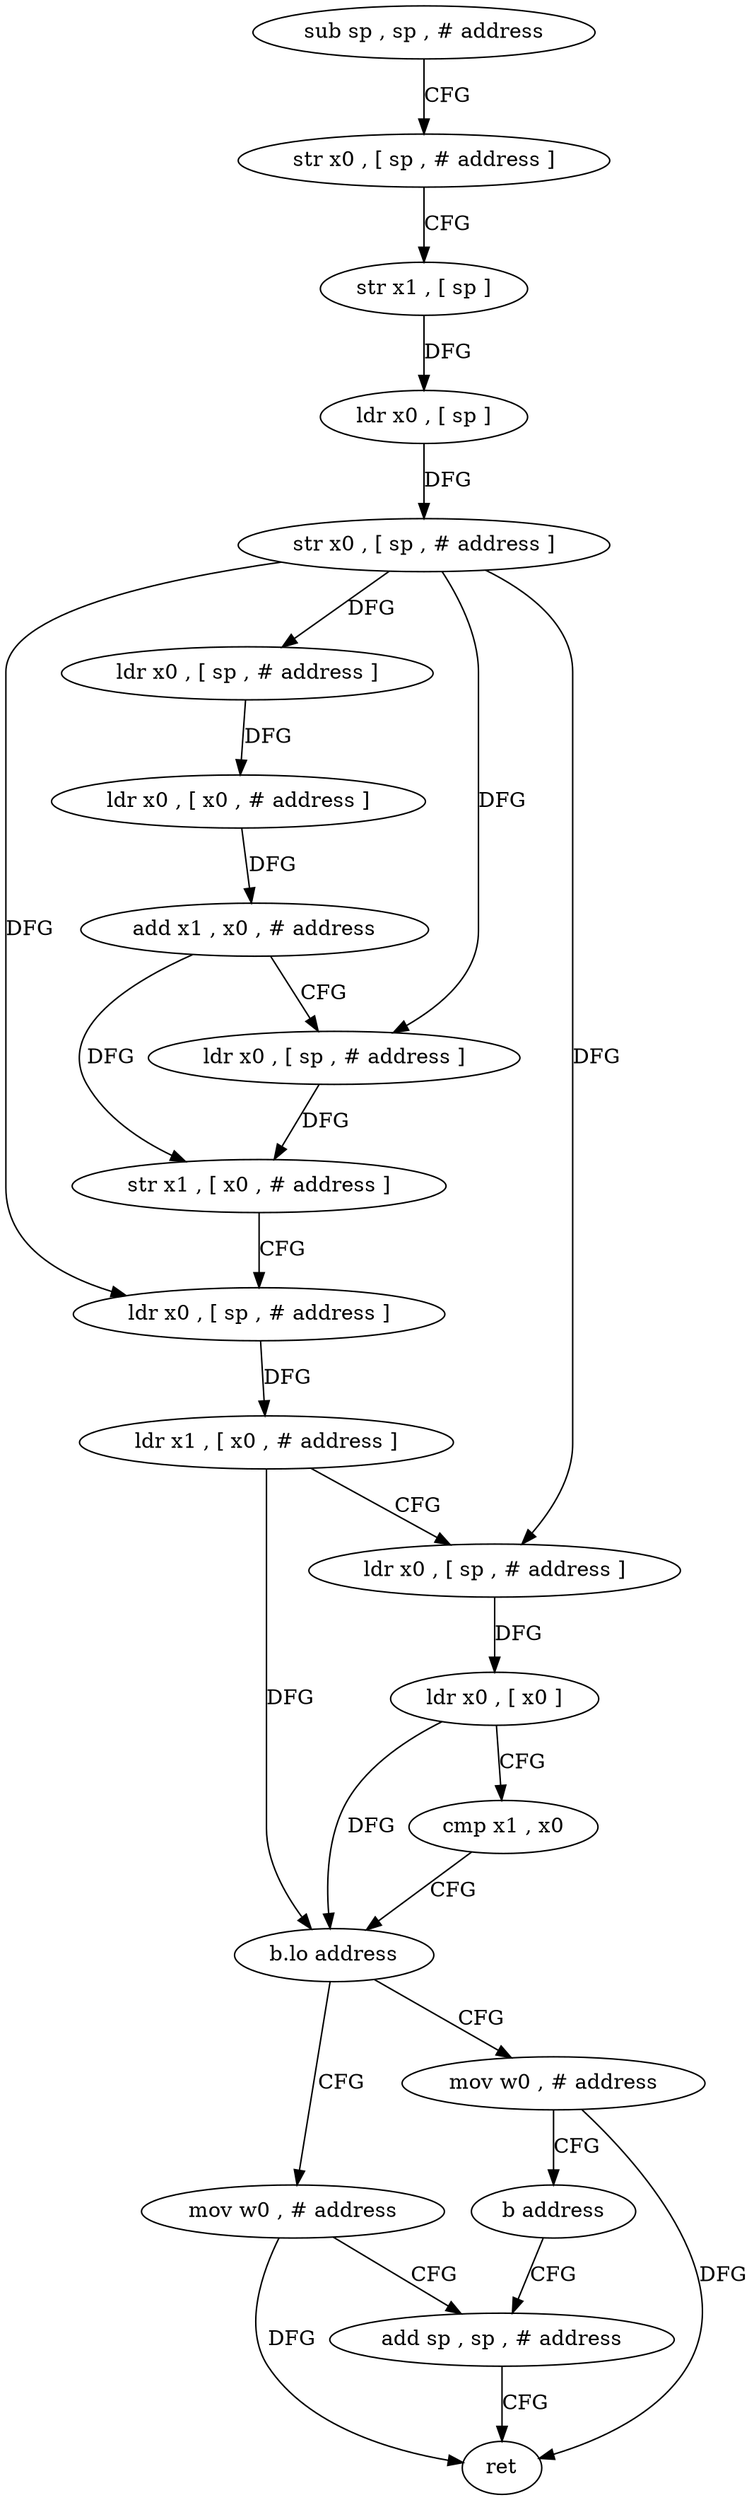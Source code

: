 digraph "func" {
"4209168" [label = "sub sp , sp , # address" ]
"4209172" [label = "str x0 , [ sp , # address ]" ]
"4209176" [label = "str x1 , [ sp ]" ]
"4209180" [label = "ldr x0 , [ sp ]" ]
"4209184" [label = "str x0 , [ sp , # address ]" ]
"4209188" [label = "ldr x0 , [ sp , # address ]" ]
"4209192" [label = "ldr x0 , [ x0 , # address ]" ]
"4209196" [label = "add x1 , x0 , # address" ]
"4209200" [label = "ldr x0 , [ sp , # address ]" ]
"4209204" [label = "str x1 , [ x0 , # address ]" ]
"4209208" [label = "ldr x0 , [ sp , # address ]" ]
"4209212" [label = "ldr x1 , [ x0 , # address ]" ]
"4209216" [label = "ldr x0 , [ sp , # address ]" ]
"4209220" [label = "ldr x0 , [ x0 ]" ]
"4209224" [label = "cmp x1 , x0" ]
"4209228" [label = "b.lo address" ]
"4209240" [label = "mov w0 , # address" ]
"4209232" [label = "mov w0 , # address" ]
"4209244" [label = "add sp , sp , # address" ]
"4209236" [label = "b address" ]
"4209248" [label = "ret" ]
"4209168" -> "4209172" [ label = "CFG" ]
"4209172" -> "4209176" [ label = "CFG" ]
"4209176" -> "4209180" [ label = "DFG" ]
"4209180" -> "4209184" [ label = "DFG" ]
"4209184" -> "4209188" [ label = "DFG" ]
"4209184" -> "4209200" [ label = "DFG" ]
"4209184" -> "4209208" [ label = "DFG" ]
"4209184" -> "4209216" [ label = "DFG" ]
"4209188" -> "4209192" [ label = "DFG" ]
"4209192" -> "4209196" [ label = "DFG" ]
"4209196" -> "4209200" [ label = "CFG" ]
"4209196" -> "4209204" [ label = "DFG" ]
"4209200" -> "4209204" [ label = "DFG" ]
"4209204" -> "4209208" [ label = "CFG" ]
"4209208" -> "4209212" [ label = "DFG" ]
"4209212" -> "4209216" [ label = "CFG" ]
"4209212" -> "4209228" [ label = "DFG" ]
"4209216" -> "4209220" [ label = "DFG" ]
"4209220" -> "4209224" [ label = "CFG" ]
"4209220" -> "4209228" [ label = "DFG" ]
"4209224" -> "4209228" [ label = "CFG" ]
"4209228" -> "4209240" [ label = "CFG" ]
"4209228" -> "4209232" [ label = "CFG" ]
"4209240" -> "4209244" [ label = "CFG" ]
"4209240" -> "4209248" [ label = "DFG" ]
"4209232" -> "4209236" [ label = "CFG" ]
"4209232" -> "4209248" [ label = "DFG" ]
"4209244" -> "4209248" [ label = "CFG" ]
"4209236" -> "4209244" [ label = "CFG" ]
}
